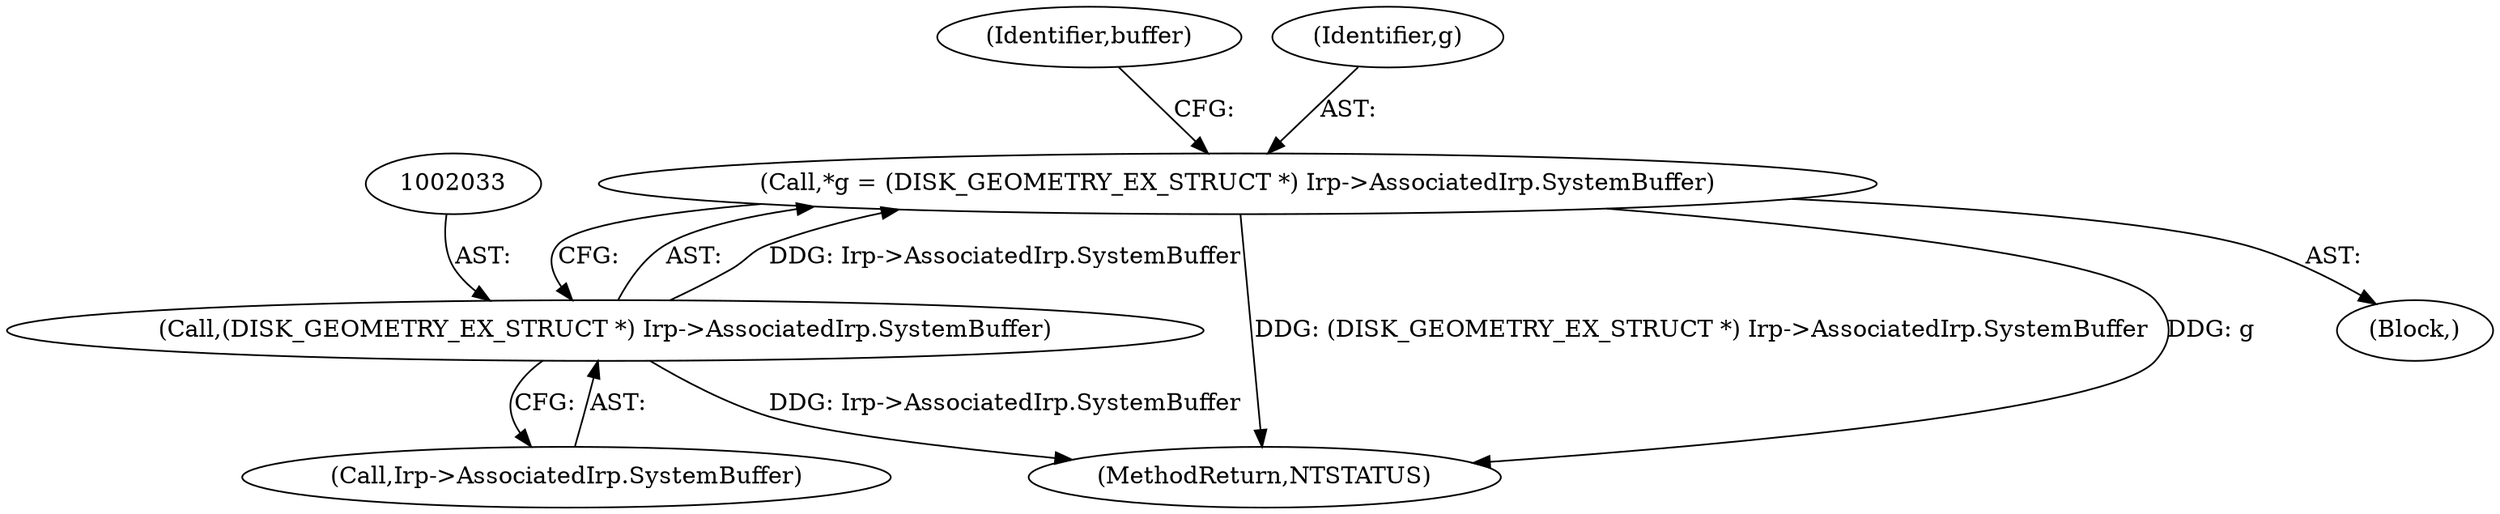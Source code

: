 digraph "0_VeraCrypt_f30f9339c9a0b9bbcc6f5ad38804af39db1f479e@pointer" {
"1002030" [label="(Call,*g = (DISK_GEOMETRY_EX_STRUCT *) Irp->AssociatedIrp.SystemBuffer)"];
"1002032" [label="(Call,(DISK_GEOMETRY_EX_STRUCT *) Irp->AssociatedIrp.SystemBuffer)"];
"1003125" [label="(MethodReturn,NTSTATUS)"];
"1002034" [label="(Call,Irp->AssociatedIrp.SystemBuffer)"];
"1002028" [label="(Block,)"];
"1002032" [label="(Call,(DISK_GEOMETRY_EX_STRUCT *) Irp->AssociatedIrp.SystemBuffer)"];
"1002043" [label="(Identifier,buffer)"];
"1002031" [label="(Identifier,g)"];
"1002030" [label="(Call,*g = (DISK_GEOMETRY_EX_STRUCT *) Irp->AssociatedIrp.SystemBuffer)"];
"1002030" -> "1002028"  [label="AST: "];
"1002030" -> "1002032"  [label="CFG: "];
"1002031" -> "1002030"  [label="AST: "];
"1002032" -> "1002030"  [label="AST: "];
"1002043" -> "1002030"  [label="CFG: "];
"1002030" -> "1003125"  [label="DDG: (DISK_GEOMETRY_EX_STRUCT *) Irp->AssociatedIrp.SystemBuffer"];
"1002030" -> "1003125"  [label="DDG: g"];
"1002032" -> "1002030"  [label="DDG: Irp->AssociatedIrp.SystemBuffer"];
"1002032" -> "1002034"  [label="CFG: "];
"1002033" -> "1002032"  [label="AST: "];
"1002034" -> "1002032"  [label="AST: "];
"1002032" -> "1003125"  [label="DDG: Irp->AssociatedIrp.SystemBuffer"];
}
